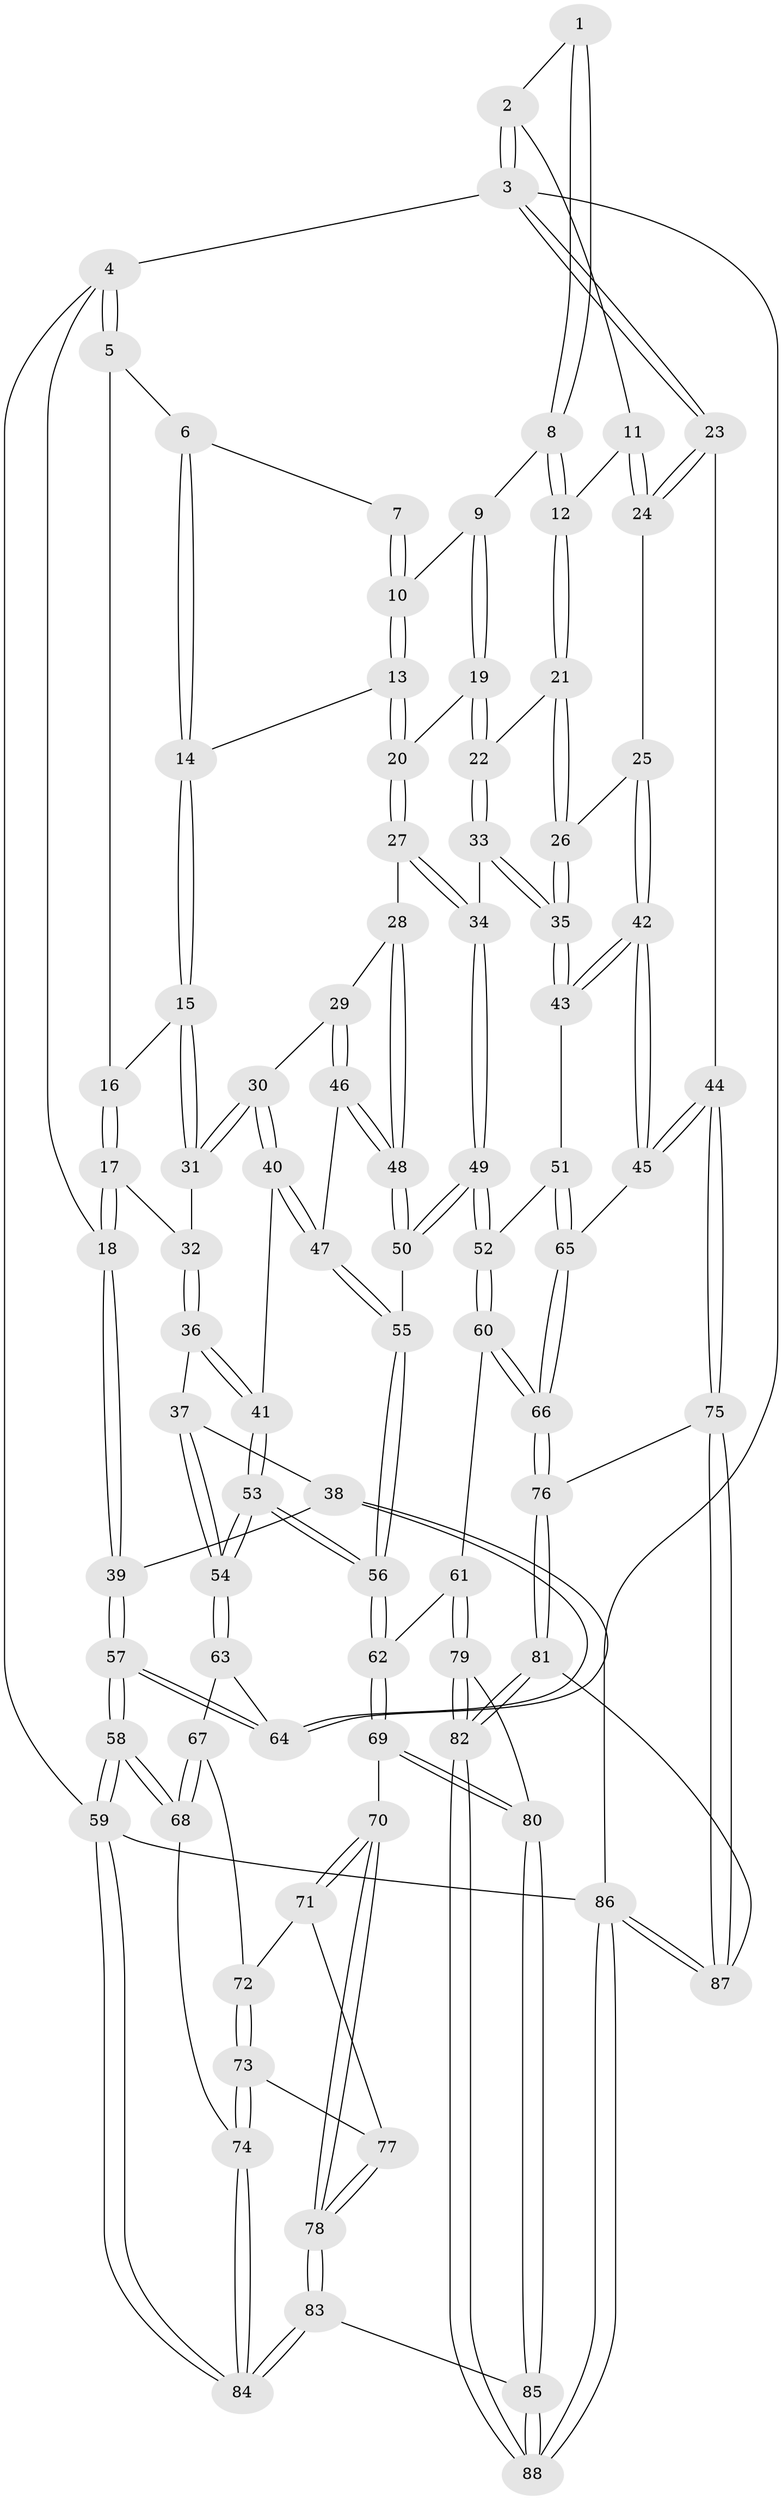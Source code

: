 // coarse degree distribution, {2: 0.1590909090909091, 4: 0.29545454545454547, 5: 0.06818181818181818, 3: 0.4772727272727273}
// Generated by graph-tools (version 1.1) at 2025/54/03/04/25 22:54:47]
// undirected, 88 vertices, 217 edges
graph export_dot {
  node [color=gray90,style=filled];
  1 [pos="+0.7882582938133801+0"];
  2 [pos="+1+0"];
  3 [pos="+1+0"];
  4 [pos="+0+0"];
  5 [pos="+0+0"];
  6 [pos="+0.37627649696144366+0"];
  7 [pos="+0.6046920460777139+0"];
  8 [pos="+0.738630179628478+0.10362210578043456"];
  9 [pos="+0.6825441072098073+0.12068868303815661"];
  10 [pos="+0.6118385055644225+0.09691437282624481"];
  11 [pos="+0.8897468429635373+0.13251906284126008"];
  12 [pos="+0.7884978319332027+0.13819302066849926"];
  13 [pos="+0.45510298793241344+0.12410116083212254"];
  14 [pos="+0.42520992388739454+0.11803659809860115"];
  15 [pos="+0.3961610326682199+0.15625423727957616"];
  16 [pos="+0.21066524427452338+0.09137172450372173"];
  17 [pos="+0.17459642509480794+0.2471544425927582"];
  18 [pos="+0+0.00314465419348325"];
  19 [pos="+0.6468775670213313+0.23358504597272112"];
  20 [pos="+0.5920044600259403+0.26047295115014885"];
  21 [pos="+0.7822596542810429+0.28356628041395215"];
  22 [pos="+0.7084320459699865+0.2817652383289101"];
  23 [pos="+1+0.2531219875303554"];
  24 [pos="+1+0.26200907658633915"];
  25 [pos="+0.9833085477000716+0.29960402955017684"];
  26 [pos="+0.8221613312270848+0.3340961616971633"];
  27 [pos="+0.5576323607996984+0.3836249081500221"];
  28 [pos="+0.5512656228780539+0.38400793665025074"];
  29 [pos="+0.43608967618330374+0.3654879427024191"];
  30 [pos="+0.4312208992355399+0.363725428452865"];
  31 [pos="+0.35513892293625665+0.24858788313155336"];
  32 [pos="+0.2194564396803557+0.28560313331625364"];
  33 [pos="+0.6333248717724074+0.40130856071138754"];
  34 [pos="+0.5595830377181721+0.38479480526439175"];
  35 [pos="+0.7590419168650212+0.4831690599937401"];
  36 [pos="+0.1923795330699859+0.3619689655274058"];
  37 [pos="+0.16063665469168562+0.401648654590423"];
  38 [pos="+0+0.4631592114310065"];
  39 [pos="+0+0.44081810957054396"];
  40 [pos="+0.37960301917603606+0.4363484793821929"];
  41 [pos="+0.32505103777378347+0.4708704585209152"];
  42 [pos="+0.9054274966366459+0.5606810735649143"];
  43 [pos="+0.7620135626638277+0.49344038381829297"];
  44 [pos="+1+0.6988748451978795"];
  45 [pos="+0.9754793789155936+0.6342941864323686"];
  46 [pos="+0.46218494722620934+0.5155824704447165"];
  47 [pos="+0.41572085221176436+0.5316269248966842"];
  48 [pos="+0.4934085121838639+0.5297931174171643"];
  49 [pos="+0.5808553077780017+0.6087254690410749"];
  50 [pos="+0.5163762382835461+0.5718009284800085"];
  51 [pos="+0.6899919634399455+0.5817334891774233"];
  52 [pos="+0.5996665805326523+0.631135688918844"];
  53 [pos="+0.24939764850084134+0.6536114812378955"];
  54 [pos="+0.24048787979069033+0.6502349858944697"];
  55 [pos="+0.3856697008886247+0.5997635202277727"];
  56 [pos="+0.2871902247814022+0.6867439312725347"];
  57 [pos="+0+0.7075172474685635"];
  58 [pos="+0+0.8012972851303731"];
  59 [pos="+0+1"];
  60 [pos="+0.5644473885050485+0.7468327776065028"];
  61 [pos="+0.5574342299133694+0.7511755341235593"];
  62 [pos="+0.30399016075720486+0.7182033195480984"];
  63 [pos="+0.15179333748886206+0.6531008595354183"];
  64 [pos="+0.14939445058960404+0.6514504210036883"];
  65 [pos="+0.8058686464494714+0.7447671998371816"];
  66 [pos="+0.7560194009327162+0.8247036447987763"];
  67 [pos="+0.08721255765096955+0.7177803012406017"];
  68 [pos="+0+0.8017380920025668"];
  69 [pos="+0.2976458129461236+0.751674646017997"];
  70 [pos="+0.2866349208920085+0.7744318770719866"];
  71 [pos="+0.12967811662113912+0.8373284140046492"];
  72 [pos="+0.09205775358188903+0.7549826337400345"];
  73 [pos="+0.075466015276965+0.8606077618042576"];
  74 [pos="+0.04321585045939369+0.8712039718486981"];
  75 [pos="+1+0.7606019816310394"];
  76 [pos="+0.7742212704624502+0.8772435161316995"];
  77 [pos="+0.1076980109041789+0.8606039767886898"];
  78 [pos="+0.23130823393508007+1"];
  79 [pos="+0.5330658729382689+0.8942245070348369"];
  80 [pos="+0.47093442794647977+0.9748979891580949"];
  81 [pos="+0.7759840346639598+0.9868066305254656"];
  82 [pos="+0.7697679031353589+1"];
  83 [pos="+0.22862931255326005+1"];
  84 [pos="+0.13175712507734055+1"];
  85 [pos="+0.4065028717051101+1"];
  86 [pos="+1+1"];
  87 [pos="+1+0.807523951041319"];
  88 [pos="+0.7728236712023555+1"];
  1 -- 2;
  1 -- 8;
  1 -- 8;
  2 -- 3;
  2 -- 3;
  2 -- 11;
  3 -- 4;
  3 -- 23;
  3 -- 23;
  3 -- 86;
  4 -- 5;
  4 -- 5;
  4 -- 18;
  4 -- 59;
  5 -- 6;
  5 -- 16;
  6 -- 7;
  6 -- 14;
  6 -- 14;
  7 -- 10;
  7 -- 10;
  8 -- 9;
  8 -- 12;
  8 -- 12;
  9 -- 10;
  9 -- 19;
  9 -- 19;
  10 -- 13;
  10 -- 13;
  11 -- 12;
  11 -- 24;
  11 -- 24;
  12 -- 21;
  12 -- 21;
  13 -- 14;
  13 -- 20;
  13 -- 20;
  14 -- 15;
  14 -- 15;
  15 -- 16;
  15 -- 31;
  15 -- 31;
  16 -- 17;
  16 -- 17;
  17 -- 18;
  17 -- 18;
  17 -- 32;
  18 -- 39;
  18 -- 39;
  19 -- 20;
  19 -- 22;
  19 -- 22;
  20 -- 27;
  20 -- 27;
  21 -- 22;
  21 -- 26;
  21 -- 26;
  22 -- 33;
  22 -- 33;
  23 -- 24;
  23 -- 24;
  23 -- 44;
  24 -- 25;
  25 -- 26;
  25 -- 42;
  25 -- 42;
  26 -- 35;
  26 -- 35;
  27 -- 28;
  27 -- 34;
  27 -- 34;
  28 -- 29;
  28 -- 48;
  28 -- 48;
  29 -- 30;
  29 -- 46;
  29 -- 46;
  30 -- 31;
  30 -- 31;
  30 -- 40;
  30 -- 40;
  31 -- 32;
  32 -- 36;
  32 -- 36;
  33 -- 34;
  33 -- 35;
  33 -- 35;
  34 -- 49;
  34 -- 49;
  35 -- 43;
  35 -- 43;
  36 -- 37;
  36 -- 41;
  36 -- 41;
  37 -- 38;
  37 -- 54;
  37 -- 54;
  38 -- 39;
  38 -- 64;
  38 -- 64;
  39 -- 57;
  39 -- 57;
  40 -- 41;
  40 -- 47;
  40 -- 47;
  41 -- 53;
  41 -- 53;
  42 -- 43;
  42 -- 43;
  42 -- 45;
  42 -- 45;
  43 -- 51;
  44 -- 45;
  44 -- 45;
  44 -- 75;
  44 -- 75;
  45 -- 65;
  46 -- 47;
  46 -- 48;
  46 -- 48;
  47 -- 55;
  47 -- 55;
  48 -- 50;
  48 -- 50;
  49 -- 50;
  49 -- 50;
  49 -- 52;
  49 -- 52;
  50 -- 55;
  51 -- 52;
  51 -- 65;
  51 -- 65;
  52 -- 60;
  52 -- 60;
  53 -- 54;
  53 -- 54;
  53 -- 56;
  53 -- 56;
  54 -- 63;
  54 -- 63;
  55 -- 56;
  55 -- 56;
  56 -- 62;
  56 -- 62;
  57 -- 58;
  57 -- 58;
  57 -- 64;
  57 -- 64;
  58 -- 59;
  58 -- 59;
  58 -- 68;
  58 -- 68;
  59 -- 84;
  59 -- 84;
  59 -- 86;
  60 -- 61;
  60 -- 66;
  60 -- 66;
  61 -- 62;
  61 -- 79;
  61 -- 79;
  62 -- 69;
  62 -- 69;
  63 -- 64;
  63 -- 67;
  65 -- 66;
  65 -- 66;
  66 -- 76;
  66 -- 76;
  67 -- 68;
  67 -- 68;
  67 -- 72;
  68 -- 74;
  69 -- 70;
  69 -- 80;
  69 -- 80;
  70 -- 71;
  70 -- 71;
  70 -- 78;
  70 -- 78;
  71 -- 72;
  71 -- 77;
  72 -- 73;
  72 -- 73;
  73 -- 74;
  73 -- 74;
  73 -- 77;
  74 -- 84;
  74 -- 84;
  75 -- 76;
  75 -- 87;
  75 -- 87;
  76 -- 81;
  76 -- 81;
  77 -- 78;
  77 -- 78;
  78 -- 83;
  78 -- 83;
  79 -- 80;
  79 -- 82;
  79 -- 82;
  80 -- 85;
  80 -- 85;
  81 -- 82;
  81 -- 82;
  81 -- 87;
  82 -- 88;
  82 -- 88;
  83 -- 84;
  83 -- 84;
  83 -- 85;
  85 -- 88;
  85 -- 88;
  86 -- 87;
  86 -- 87;
  86 -- 88;
  86 -- 88;
}
